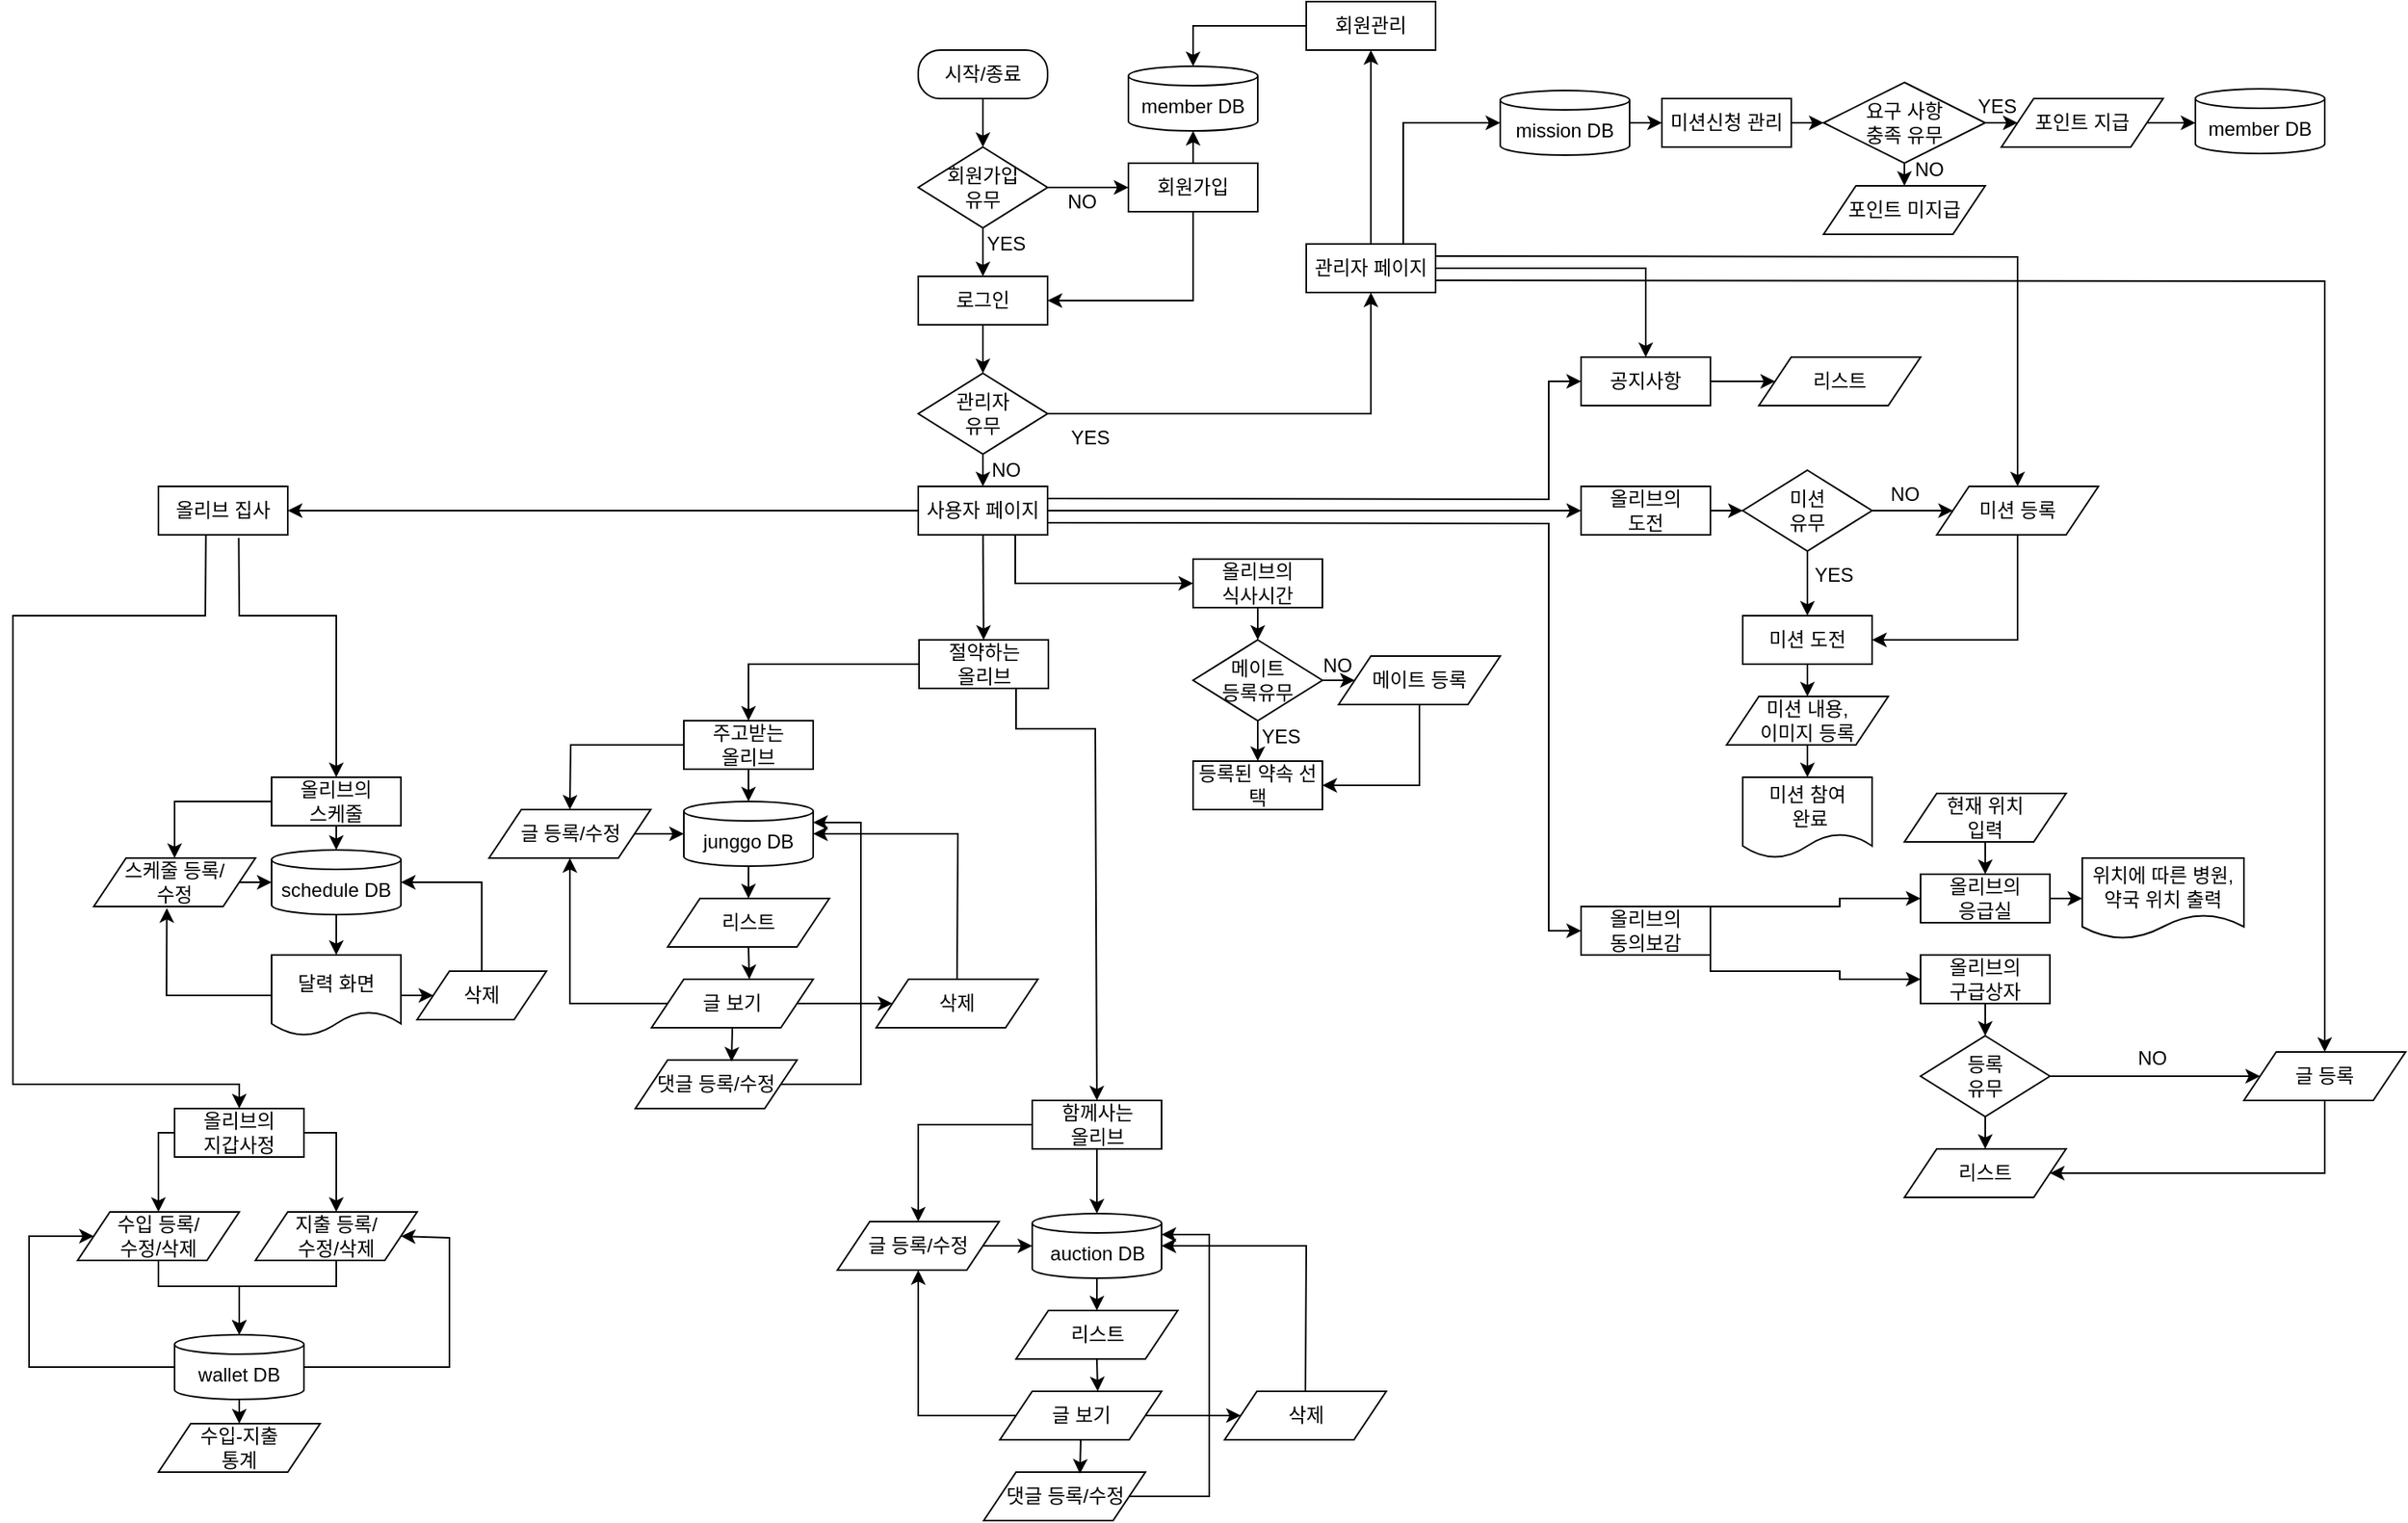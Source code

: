 <mxfile version="14.8.1" type="github"><diagram id="PCYCVZOhjExUr8xVz-k9" name="Page-1"><mxGraphModel dx="1768" dy="898" grid="1" gridSize="10" guides="1" tooltips="1" connect="1" arrows="1" fold="1" page="1" pageScale="1" pageWidth="3300" pageHeight="4681" math="0" shadow="0"><root><mxCell id="0"/><mxCell id="1" parent="0"/><mxCell id="VYmvDtztONzwiSrHT6wS-1" value="시작/종료" style="rounded=1;whiteSpace=wrap;html=1;arcSize=45;" vertex="1" parent="1"><mxGeometry x="740" y="250" width="80" height="30" as="geometry"/></mxCell><mxCell id="VYmvDtztONzwiSrHT6wS-3" style="edgeStyle=orthogonalEdgeStyle;rounded=0;orthogonalLoop=1;jettySize=auto;html=1;exitX=0.5;exitY=1;exitDx=0;exitDy=0;" edge="1" parent="1" source="VYmvDtztONzwiSrHT6wS-1" target="VYmvDtztONzwiSrHT6wS-1"><mxGeometry relative="1" as="geometry"/></mxCell><mxCell id="VYmvDtztONzwiSrHT6wS-4" value="" style="endArrow=classic;html=1;exitX=0.5;exitY=1;exitDx=0;exitDy=0;entryX=0.5;entryY=0;entryDx=0;entryDy=0;" edge="1" parent="1" source="VYmvDtztONzwiSrHT6wS-1" target="VYmvDtztONzwiSrHT6wS-5"><mxGeometry width="50" height="50" relative="1" as="geometry"><mxPoint x="770" y="480" as="sourcePoint"/><mxPoint x="780" y="330" as="targetPoint"/></mxGeometry></mxCell><mxCell id="VYmvDtztONzwiSrHT6wS-5" value="회원가입 &lt;br&gt;유무" style="rhombus;whiteSpace=wrap;html=1;align=center;" vertex="1" parent="1"><mxGeometry x="740" y="310" width="80" height="50" as="geometry"/></mxCell><mxCell id="VYmvDtztONzwiSrHT6wS-7" value="로그인" style="rounded=0;whiteSpace=wrap;html=1;" vertex="1" parent="1"><mxGeometry x="740" y="390" width="80" height="30" as="geometry"/></mxCell><mxCell id="VYmvDtztONzwiSrHT6wS-8" value="" style="endArrow=classic;html=1;exitX=0.5;exitY=1;exitDx=0;exitDy=0;" edge="1" parent="1" source="VYmvDtztONzwiSrHT6wS-5"><mxGeometry width="50" height="50" relative="1" as="geometry"><mxPoint x="770" y="470" as="sourcePoint"/><mxPoint x="780" y="390" as="targetPoint"/></mxGeometry></mxCell><mxCell id="VYmvDtztONzwiSrHT6wS-10" value="" style="endArrow=classic;html=1;exitX=1;exitY=0.5;exitDx=0;exitDy=0;" edge="1" parent="1" source="VYmvDtztONzwiSrHT6wS-5"><mxGeometry width="50" height="50" relative="1" as="geometry"><mxPoint x="770" y="470" as="sourcePoint"/><mxPoint x="870" y="335" as="targetPoint"/></mxGeometry></mxCell><mxCell id="VYmvDtztONzwiSrHT6wS-11" value="NO" style="text;html=1;align=center;verticalAlign=middle;resizable=0;points=[];autosize=1;strokeColor=none;" vertex="1" parent="1"><mxGeometry x="826" y="334" width="30" height="20" as="geometry"/></mxCell><mxCell id="VYmvDtztONzwiSrHT6wS-12" value="YES" style="text;html=1;align=center;verticalAlign=middle;resizable=0;points=[];autosize=1;strokeColor=none;" vertex="1" parent="1"><mxGeometry x="774" y="360" width="40" height="20" as="geometry"/></mxCell><mxCell id="VYmvDtztONzwiSrHT6wS-14" value="회원가입" style="rounded=0;whiteSpace=wrap;html=1;" vertex="1" parent="1"><mxGeometry x="870" y="320" width="80" height="30" as="geometry"/></mxCell><mxCell id="VYmvDtztONzwiSrHT6wS-17" value="" style="endArrow=classic;html=1;exitX=0.5;exitY=1;exitDx=0;exitDy=0;entryX=1;entryY=0.5;entryDx=0;entryDy=0;rounded=0;" edge="1" parent="1" source="VYmvDtztONzwiSrHT6wS-14" target="VYmvDtztONzwiSrHT6wS-7"><mxGeometry width="50" height="50" relative="1" as="geometry"><mxPoint x="770" y="470" as="sourcePoint"/><mxPoint x="820" y="480" as="targetPoint"/><Array as="points"><mxPoint x="910" y="405"/></Array></mxGeometry></mxCell><mxCell id="VYmvDtztONzwiSrHT6wS-18" value="" style="endArrow=classic;html=1;exitX=0.5;exitY=1;exitDx=0;exitDy=0;" edge="1" parent="1" source="VYmvDtztONzwiSrHT6wS-7"><mxGeometry width="50" height="50" relative="1" as="geometry"><mxPoint x="770" y="470" as="sourcePoint"/><mxPoint x="780" y="450" as="targetPoint"/></mxGeometry></mxCell><mxCell id="VYmvDtztONzwiSrHT6wS-19" value="관리자&lt;br&gt;유무" style="rhombus;whiteSpace=wrap;html=1;align=center;" vertex="1" parent="1"><mxGeometry x="740" y="450" width="80" height="50" as="geometry"/></mxCell><mxCell id="VYmvDtztONzwiSrHT6wS-20" value="" style="endArrow=classic;html=1;exitX=1;exitY=0.5;exitDx=0;exitDy=0;rounded=0;entryX=0.5;entryY=1;entryDx=0;entryDy=0;" edge="1" parent="1" source="VYmvDtztONzwiSrHT6wS-19" target="VYmvDtztONzwiSrHT6wS-22"><mxGeometry width="50" height="50" relative="1" as="geometry"><mxPoint x="826" y="470" as="sourcePoint"/><mxPoint x="1000" y="360" as="targetPoint"/><Array as="points"><mxPoint x="1020" y="475"/></Array></mxGeometry></mxCell><mxCell id="VYmvDtztONzwiSrHT6wS-74" style="edgeStyle=none;rounded=0;orthogonalLoop=1;jettySize=auto;html=1;exitX=0.75;exitY=0;exitDx=0;exitDy=0;entryX=0;entryY=0.5;entryDx=0;entryDy=0;entryPerimeter=0;" edge="1" parent="1" source="VYmvDtztONzwiSrHT6wS-22" target="VYmvDtztONzwiSrHT6wS-72"><mxGeometry relative="1" as="geometry"><Array as="points"><mxPoint x="1040" y="295"/></Array></mxGeometry></mxCell><mxCell id="VYmvDtztONzwiSrHT6wS-101" style="edgeStyle=none;rounded=0;orthogonalLoop=1;jettySize=auto;html=1;exitX=1;exitY=0.75;exitDx=0;exitDy=0;entryX=0.5;entryY=0;entryDx=0;entryDy=0;" edge="1" parent="1" source="VYmvDtztONzwiSrHT6wS-22" target="VYmvDtztONzwiSrHT6wS-98"><mxGeometry relative="1" as="geometry"><Array as="points"><mxPoint x="1610" y="393"/></Array></mxGeometry></mxCell><mxCell id="VYmvDtztONzwiSrHT6wS-22" value="관리자 페이지" style="rounded=0;whiteSpace=wrap;html=1;" vertex="1" parent="1"><mxGeometry x="980" y="370" width="80" height="30" as="geometry"/></mxCell><mxCell id="VYmvDtztONzwiSrHT6wS-120" style="edgeStyle=none;rounded=0;orthogonalLoop=1;jettySize=auto;html=1;exitX=0.25;exitY=0;exitDx=0;exitDy=0;entryX=1;entryY=0.5;entryDx=0;entryDy=0;" edge="1" parent="1" source="VYmvDtztONzwiSrHT6wS-23" target="VYmvDtztONzwiSrHT6wS-34"><mxGeometry relative="1" as="geometry"><Array as="points"><mxPoint x="800" y="580"/></Array></mxGeometry></mxCell><mxCell id="VYmvDtztONzwiSrHT6wS-123" value="" style="edgeStyle=none;rounded=0;orthogonalLoop=1;jettySize=auto;html=1;" edge="1" parent="1" source="VYmvDtztONzwiSrHT6wS-23" target="VYmvDtztONzwiSrHT6wS-45"><mxGeometry relative="1" as="geometry"/></mxCell><mxCell id="VYmvDtztONzwiSrHT6wS-176" style="edgeStyle=none;rounded=0;orthogonalLoop=1;jettySize=auto;html=1;exitX=1;exitY=0.5;exitDx=0;exitDy=0;entryX=0;entryY=0.5;entryDx=0;entryDy=0;" edge="1" parent="1" source="VYmvDtztONzwiSrHT6wS-23" target="VYmvDtztONzwiSrHT6wS-44"><mxGeometry relative="1" as="geometry"/></mxCell><mxCell id="VYmvDtztONzwiSrHT6wS-23" value="사용자 페이지" style="rounded=0;whiteSpace=wrap;html=1;direction=west;" vertex="1" parent="1"><mxGeometry x="740" y="520" width="80" height="30" as="geometry"/></mxCell><mxCell id="VYmvDtztONzwiSrHT6wS-24" value="" style="endArrow=classic;html=1;exitX=0.5;exitY=1;exitDx=0;exitDy=0;entryX=0.5;entryY=1;entryDx=0;entryDy=0;" edge="1" parent="1" source="VYmvDtztONzwiSrHT6wS-19" target="VYmvDtztONzwiSrHT6wS-23"><mxGeometry width="50" height="50" relative="1" as="geometry"><mxPoint x="770" y="470" as="sourcePoint"/><mxPoint x="820" y="420" as="targetPoint"/></mxGeometry></mxCell><mxCell id="VYmvDtztONzwiSrHT6wS-25" value="NO" style="text;html=1;align=center;verticalAlign=middle;resizable=0;points=[];autosize=1;strokeColor=none;" vertex="1" parent="1"><mxGeometry x="779" y="500" width="30" height="20" as="geometry"/></mxCell><mxCell id="VYmvDtztONzwiSrHT6wS-26" value="YES" style="text;html=1;align=center;verticalAlign=middle;resizable=0;points=[];autosize=1;strokeColor=none;" vertex="1" parent="1"><mxGeometry x="826" y="480" width="40" height="20" as="geometry"/></mxCell><mxCell id="VYmvDtztONzwiSrHT6wS-27" value="" style="endArrow=classic;html=1;exitX=0.5;exitY=0;exitDx=0;exitDy=0;rounded=0;entryX=0.5;entryY=1;entryDx=0;entryDy=0;" edge="1" parent="1" source="VYmvDtztONzwiSrHT6wS-22" target="VYmvDtztONzwiSrHT6wS-28"><mxGeometry width="50" height="50" relative="1" as="geometry"><mxPoint x="1040" y="350" as="sourcePoint"/><mxPoint x="1020" y="280" as="targetPoint"/><Array as="points"><mxPoint x="1020" y="320"/></Array></mxGeometry></mxCell><mxCell id="VYmvDtztONzwiSrHT6wS-28" value="회원관리" style="rounded=0;whiteSpace=wrap;html=1;" vertex="1" parent="1"><mxGeometry x="980" y="220" width="80" height="30" as="geometry"/></mxCell><mxCell id="VYmvDtztONzwiSrHT6wS-29" value="member DB" style="shape=cylinder3;whiteSpace=wrap;html=1;boundedLbl=1;backgroundOutline=1;size=6;" vertex="1" parent="1"><mxGeometry x="870" y="260" width="80" height="40" as="geometry"/></mxCell><mxCell id="VYmvDtztONzwiSrHT6wS-30" value="" style="endArrow=classic;html=1;exitX=0;exitY=0.5;exitDx=0;exitDy=0;entryX=0.5;entryY=0;entryDx=0;entryDy=0;entryPerimeter=0;rounded=0;" edge="1" parent="1" source="VYmvDtztONzwiSrHT6wS-28" target="VYmvDtztONzwiSrHT6wS-29"><mxGeometry width="50" height="50" relative="1" as="geometry"><mxPoint x="820" y="470" as="sourcePoint"/><mxPoint x="870" y="420" as="targetPoint"/><Array as="points"><mxPoint x="910" y="235"/></Array></mxGeometry></mxCell><mxCell id="VYmvDtztONzwiSrHT6wS-31" value="" style="endArrow=classic;html=1;entryX=0.5;entryY=1;entryDx=0;entryDy=0;entryPerimeter=0;exitX=0.5;exitY=0;exitDx=0;exitDy=0;" edge="1" parent="1" source="VYmvDtztONzwiSrHT6wS-14" target="VYmvDtztONzwiSrHT6wS-29"><mxGeometry width="50" height="50" relative="1" as="geometry"><mxPoint x="820" y="470" as="sourcePoint"/><mxPoint x="870" y="420" as="targetPoint"/></mxGeometry></mxCell><mxCell id="VYmvDtztONzwiSrHT6wS-32" value="" style="endArrow=classic;html=1;exitX=1;exitY=0.5;exitDx=0;exitDy=0;entryX=0.5;entryY=1;entryDx=0;entryDy=0;rounded=0;" edge="1" parent="1" source="VYmvDtztONzwiSrHT6wS-22" target="VYmvDtztONzwiSrHT6wS-36"><mxGeometry width="50" height="50" relative="1" as="geometry"><mxPoint x="890" y="470" as="sourcePoint"/><mxPoint x="1140" y="385" as="targetPoint"/><Array as="points"><mxPoint x="1190" y="385"/></Array></mxGeometry></mxCell><mxCell id="VYmvDtztONzwiSrHT6wS-108" style="edgeStyle=none;rounded=0;orthogonalLoop=1;jettySize=auto;html=1;exitX=0.5;exitY=0;exitDx=0;exitDy=0;entryX=0.5;entryY=0;entryDx=0;entryDy=0;" edge="1" parent="1" source="VYmvDtztONzwiSrHT6wS-34" target="VYmvDtztONzwiSrHT6wS-107"><mxGeometry relative="1" as="geometry"/></mxCell><mxCell id="VYmvDtztONzwiSrHT6wS-34" value="올리브의 &lt;br&gt;식사시간" style="rounded=0;whiteSpace=wrap;html=1;direction=west;" vertex="1" parent="1"><mxGeometry x="910" y="565" width="80" height="30" as="geometry"/></mxCell><mxCell id="VYmvDtztONzwiSrHT6wS-36" value="공지사항" style="rounded=0;whiteSpace=wrap;html=1;direction=west;" vertex="1" parent="1"><mxGeometry x="1150" y="440" width="80" height="30" as="geometry"/></mxCell><mxCell id="VYmvDtztONzwiSrHT6wS-37" value="" style="endArrow=classic;html=1;exitX=0;exitY=0.5;exitDx=0;exitDy=0;" edge="1" parent="1" source="VYmvDtztONzwiSrHT6wS-36"><mxGeometry width="50" height="50" relative="1" as="geometry"><mxPoint x="1260" y="460" as="sourcePoint"/><mxPoint x="1270" y="455" as="targetPoint"/></mxGeometry></mxCell><mxCell id="VYmvDtztONzwiSrHT6wS-38" value="리스트" style="shape=parallelogram;perimeter=parallelogramPerimeter;whiteSpace=wrap;html=1;fixedSize=1;" vertex="1" parent="1"><mxGeometry x="1260" y="440" width="100" height="30" as="geometry"/></mxCell><mxCell id="VYmvDtztONzwiSrHT6wS-39" value="올리브의&lt;br&gt;도전" style="rounded=0;whiteSpace=wrap;html=1;direction=west;" vertex="1" parent="1"><mxGeometry x="1150" y="520" width="80" height="30" as="geometry"/></mxCell><mxCell id="VYmvDtztONzwiSrHT6wS-88" style="edgeStyle=none;rounded=0;orthogonalLoop=1;jettySize=auto;html=1;exitX=0;exitY=1;exitDx=0;exitDy=0;entryX=1;entryY=0.5;entryDx=0;entryDy=0;" edge="1" parent="1" source="VYmvDtztONzwiSrHT6wS-40" target="VYmvDtztONzwiSrHT6wS-70"><mxGeometry relative="1" as="geometry"><Array as="points"><mxPoint x="1310" y="780"/><mxPoint x="1310" y="775"/></Array></mxGeometry></mxCell><mxCell id="VYmvDtztONzwiSrHT6wS-89" style="edgeStyle=none;rounded=0;orthogonalLoop=1;jettySize=auto;html=1;entryX=1;entryY=0.5;entryDx=0;entryDy=0;exitX=0;exitY=0;exitDx=0;exitDy=0;" edge="1" parent="1" source="VYmvDtztONzwiSrHT6wS-40" target="VYmvDtztONzwiSrHT6wS-71"><mxGeometry relative="1" as="geometry"><mxPoint x="1230" y="825" as="sourcePoint"/><Array as="points"><mxPoint x="1230" y="820"/><mxPoint x="1310" y="820"/><mxPoint x="1310" y="825"/></Array></mxGeometry></mxCell><mxCell id="VYmvDtztONzwiSrHT6wS-40" value="올리브의 &lt;br&gt;동의보감" style="rounded=0;whiteSpace=wrap;html=1;direction=west;" vertex="1" parent="1"><mxGeometry x="1150" y="780" width="80" height="30" as="geometry"/></mxCell><mxCell id="VYmvDtztONzwiSrHT6wS-173" style="edgeStyle=none;rounded=0;orthogonalLoop=1;jettySize=auto;html=1;entryX=0.5;entryY=0;entryDx=0;entryDy=0;entryPerimeter=0;" edge="1" parent="1" source="VYmvDtztONzwiSrHT6wS-41" target="VYmvDtztONzwiSrHT6wS-164"><mxGeometry relative="1" as="geometry"/></mxCell><mxCell id="VYmvDtztONzwiSrHT6wS-175" style="edgeStyle=none;rounded=0;orthogonalLoop=1;jettySize=auto;html=1;entryX=0.5;entryY=0;entryDx=0;entryDy=0;" edge="1" parent="1" source="VYmvDtztONzwiSrHT6wS-41" target="VYmvDtztONzwiSrHT6wS-160"><mxGeometry relative="1" as="geometry"><Array as="points"><mxPoint x="740" y="915"/></Array></mxGeometry></mxCell><mxCell id="VYmvDtztONzwiSrHT6wS-41" value="함께사는&lt;br&gt;올리브&lt;span style=&quot;color: rgba(0 , 0 , 0 , 0) ; font-family: monospace ; font-size: 0px&quot;&gt;%3CmxGraphModel%3E%3Croot%3E%3CmxCell%20id%3D%220%22%2F%3E%3CmxCell%20id%3D%221%22%20parent%3D%220%22%2F%3E%3CmxCell%20id%3D%222%22%20value%3D%22%EC%98%AC%EB%A6%AC%EB%B8%8C%EC%9D%98%20%26lt%3Bbr%26gt%3B%EC%8B%9D%EC%82%AC%EC%8B%9C%EA%B0%84%22%20style%3D%22rounded%3D0%3BwhiteSpace%3Dwrap%3Bhtml%3D1%3Bdirection%3Dwest%3B%22%20vertex%3D%221%22%20parent%3D%221%22%3E%3CmxGeometry%20x%3D%22374%22%20y%3D%22420%22%20width%3D%2280%22%20height%3D%2230%22%20as%3D%22geometry%22%2F%3E%3C%2FmxCell%3E%3C%2Froot%3E%3C%2FmxGraphModel%3E&lt;/span&gt;" style="rounded=0;whiteSpace=wrap;html=1;direction=west;" vertex="1" parent="1"><mxGeometry x="810.5" y="900" width="80" height="30" as="geometry"/></mxCell><mxCell id="VYmvDtztONzwiSrHT6wS-142" style="edgeStyle=none;rounded=0;orthogonalLoop=1;jettySize=auto;html=1;exitX=0.5;exitY=0;exitDx=0;exitDy=0;entryX=0.5;entryY=0;entryDx=0;entryDy=0;entryPerimeter=0;" edge="1" parent="1" source="VYmvDtztONzwiSrHT6wS-42" target="VYmvDtztONzwiSrHT6wS-139"><mxGeometry relative="1" as="geometry"/></mxCell><mxCell id="VYmvDtztONzwiSrHT6wS-147" style="edgeStyle=none;rounded=0;orthogonalLoop=1;jettySize=auto;html=1;exitX=1;exitY=0.5;exitDx=0;exitDy=0;entryX=0.5;entryY=0;entryDx=0;entryDy=0;" edge="1" parent="1" source="VYmvDtztONzwiSrHT6wS-42" target="VYmvDtztONzwiSrHT6wS-129"><mxGeometry relative="1" as="geometry"><Array as="points"><mxPoint x="600" y="680"/><mxPoint x="525" y="680"/></Array></mxGeometry></mxCell><mxCell id="VYmvDtztONzwiSrHT6wS-42" value="주고받는&lt;br&gt;올리브" style="rounded=0;whiteSpace=wrap;html=1;direction=west;" vertex="1" parent="1"><mxGeometry x="595" y="665" width="80" height="30" as="geometry"/></mxCell><mxCell id="VYmvDtztONzwiSrHT6wS-223" style="edgeStyle=none;rounded=0;orthogonalLoop=1;jettySize=auto;html=1;exitX=0.379;exitY=-0.063;exitDx=0;exitDy=0;entryX=0.5;entryY=1;entryDx=0;entryDy=0;exitPerimeter=0;" edge="1" parent="1" source="VYmvDtztONzwiSrHT6wS-44" target="VYmvDtztONzwiSrHT6wS-218"><mxGeometry relative="1" as="geometry"><Array as="points"><mxPoint x="320" y="600"/><mxPoint x="380" y="600"/><mxPoint x="380" y="620"/></Array></mxGeometry></mxCell><mxCell id="VYmvDtztONzwiSrHT6wS-224" style="edgeStyle=none;rounded=0;orthogonalLoop=1;jettySize=auto;html=1;exitX=0.633;exitY=0.022;exitDx=0;exitDy=0;entryX=0.5;entryY=1;entryDx=0;entryDy=0;exitPerimeter=0;" edge="1" parent="1" source="VYmvDtztONzwiSrHT6wS-44" target="VYmvDtztONzwiSrHT6wS-219"><mxGeometry relative="1" as="geometry"><Array as="points"><mxPoint x="299" y="600"/><mxPoint x="180" y="600"/><mxPoint x="180" y="890"/><mxPoint x="320" y="890"/></Array></mxGeometry></mxCell><mxCell id="VYmvDtztONzwiSrHT6wS-44" value="올리브 집사" style="rounded=0;whiteSpace=wrap;html=1;direction=west;" vertex="1" parent="1"><mxGeometry x="270" y="520" width="80" height="30" as="geometry"/></mxCell><mxCell id="VYmvDtztONzwiSrHT6wS-125" style="edgeStyle=none;rounded=0;orthogonalLoop=1;jettySize=auto;html=1;exitX=0.25;exitY=0;exitDx=0;exitDy=0;entryX=0.5;entryY=1;entryDx=0;entryDy=0;" edge="1" parent="1" source="VYmvDtztONzwiSrHT6wS-45" target="VYmvDtztONzwiSrHT6wS-41"><mxGeometry relative="1" as="geometry"><Array as="points"><mxPoint x="800.5" y="670"/><mxPoint x="849.5" y="670"/></Array></mxGeometry></mxCell><mxCell id="VYmvDtztONzwiSrHT6wS-174" style="edgeStyle=none;rounded=0;orthogonalLoop=1;jettySize=auto;html=1;entryX=0.5;entryY=1;entryDx=0;entryDy=0;" edge="1" parent="1" source="VYmvDtztONzwiSrHT6wS-45" target="VYmvDtztONzwiSrHT6wS-42"><mxGeometry relative="1" as="geometry"><Array as="points"><mxPoint x="635" y="630"/></Array></mxGeometry></mxCell><mxCell id="VYmvDtztONzwiSrHT6wS-45" value="절약하는&lt;br&gt;올리브" style="rounded=0;whiteSpace=wrap;html=1;direction=west;" vertex="1" parent="1"><mxGeometry x="740.5" y="615" width="80" height="30" as="geometry"/></mxCell><mxCell id="VYmvDtztONzwiSrHT6wS-47" value="" style="endArrow=classic;html=1;entryX=1;entryY=0.5;entryDx=0;entryDy=0;exitX=0;exitY=0.75;exitDx=0;exitDy=0;rounded=0;" edge="1" parent="1" source="VYmvDtztONzwiSrHT6wS-23" target="VYmvDtztONzwiSrHT6wS-36"><mxGeometry width="50" height="50" relative="1" as="geometry"><mxPoint x="790" y="500" as="sourcePoint"/><mxPoint x="840" y="450" as="targetPoint"/><Array as="points"><mxPoint x="1130" y="528"/><mxPoint x="1130" y="455"/></Array></mxGeometry></mxCell><mxCell id="VYmvDtztONzwiSrHT6wS-48" value="미션&lt;br&gt;유무" style="rhombus;whiteSpace=wrap;html=1;align=center;" vertex="1" parent="1"><mxGeometry x="1250" y="510" width="80" height="50" as="geometry"/></mxCell><mxCell id="VYmvDtztONzwiSrHT6wS-49" value="" style="endArrow=classic;html=1;exitX=1;exitY=0.5;exitDx=0;exitDy=0;" edge="1" parent="1" source="VYmvDtztONzwiSrHT6wS-48"><mxGeometry width="50" height="50" relative="1" as="geometry"><mxPoint x="1330" y="524.41" as="sourcePoint"/><mxPoint x="1380" y="535" as="targetPoint"/></mxGeometry></mxCell><mxCell id="VYmvDtztONzwiSrHT6wS-50" value="NO" style="text;html=1;align=center;verticalAlign=middle;resizable=0;points=[];autosize=1;strokeColor=none;" vertex="1" parent="1"><mxGeometry x="1335" y="515" width="30" height="20" as="geometry"/></mxCell><mxCell id="VYmvDtztONzwiSrHT6wS-51" value="" style="endArrow=classic;html=1;exitX=0.5;exitY=1;exitDx=0;exitDy=0;" edge="1" parent="1" source="VYmvDtztONzwiSrHT6wS-48"><mxGeometry width="50" height="50" relative="1" as="geometry"><mxPoint x="1340" y="610" as="sourcePoint"/><mxPoint x="1290" y="600" as="targetPoint"/></mxGeometry></mxCell><mxCell id="VYmvDtztONzwiSrHT6wS-52" value="YES" style="text;html=1;align=center;verticalAlign=middle;resizable=0;points=[];autosize=1;strokeColor=none;" vertex="1" parent="1"><mxGeometry x="1286" y="565" width="40" height="20" as="geometry"/></mxCell><mxCell id="VYmvDtztONzwiSrHT6wS-53" value="" style="endArrow=classic;html=1;entryX=0;entryY=0.5;entryDx=0;entryDy=0;" edge="1" parent="1" target="VYmvDtztONzwiSrHT6wS-48"><mxGeometry width="50" height="50" relative="1" as="geometry"><mxPoint x="1230" y="535" as="sourcePoint"/><mxPoint x="1090" y="490" as="targetPoint"/></mxGeometry></mxCell><mxCell id="VYmvDtztONzwiSrHT6wS-77" style="edgeStyle=none;rounded=0;orthogonalLoop=1;jettySize=auto;html=1;exitX=1;exitY=0.5;exitDx=0;exitDy=0;entryX=0;entryY=0.5;entryDx=0;entryDy=0;" edge="1" parent="1" source="VYmvDtztONzwiSrHT6wS-54" target="VYmvDtztONzwiSrHT6wS-76"><mxGeometry relative="1" as="geometry"/></mxCell><mxCell id="VYmvDtztONzwiSrHT6wS-54" value="미션신청 관리" style="rounded=0;whiteSpace=wrap;html=1;" vertex="1" parent="1"><mxGeometry x="1200" y="280" width="80" height="30" as="geometry"/></mxCell><mxCell id="VYmvDtztONzwiSrHT6wS-56" value="미션 등록" style="shape=parallelogram;perimeter=parallelogramPerimeter;whiteSpace=wrap;html=1;fixedSize=1;" vertex="1" parent="1"><mxGeometry x="1370" y="520" width="100" height="30" as="geometry"/></mxCell><mxCell id="VYmvDtztONzwiSrHT6wS-57" value="" style="endArrow=classic;html=1;entryX=0.5;entryY=0;entryDx=0;entryDy=0;exitX=1;exitY=0.25;exitDx=0;exitDy=0;rounded=0;" edge="1" parent="1" source="VYmvDtztONzwiSrHT6wS-22" target="VYmvDtztONzwiSrHT6wS-56"><mxGeometry width="50" height="50" relative="1" as="geometry"><mxPoint x="1040" y="550" as="sourcePoint"/><mxPoint x="1090" y="500" as="targetPoint"/><Array as="points"><mxPoint x="1420" y="378"/></Array></mxGeometry></mxCell><mxCell id="VYmvDtztONzwiSrHT6wS-66" style="edgeStyle=none;rounded=0;orthogonalLoop=1;jettySize=auto;html=1;entryX=0.5;entryY=0;entryDx=0;entryDy=0;" edge="1" parent="1" source="VYmvDtztONzwiSrHT6wS-59" target="VYmvDtztONzwiSrHT6wS-64"><mxGeometry relative="1" as="geometry"/></mxCell><mxCell id="VYmvDtztONzwiSrHT6wS-59" value="미션 내용,&lt;br&gt;이미지 등록" style="shape=parallelogram;perimeter=parallelogramPerimeter;whiteSpace=wrap;html=1;fixedSize=1;" vertex="1" parent="1"><mxGeometry x="1240" y="650" width="100" height="30" as="geometry"/></mxCell><mxCell id="VYmvDtztONzwiSrHT6wS-60" value="미션 도전" style="rounded=0;whiteSpace=wrap;html=1;direction=west;" vertex="1" parent="1"><mxGeometry x="1250" y="600" width="80" height="30" as="geometry"/></mxCell><mxCell id="VYmvDtztONzwiSrHT6wS-61" value="" style="endArrow=classic;html=1;entryX=0.5;entryY=0;entryDx=0;entryDy=0;exitX=0.5;exitY=0;exitDx=0;exitDy=0;" edge="1" parent="1" source="VYmvDtztONzwiSrHT6wS-60" target="VYmvDtztONzwiSrHT6wS-59"><mxGeometry width="50" height="50" relative="1" as="geometry"><mxPoint x="1040" y="540" as="sourcePoint"/><mxPoint x="1090" y="490" as="targetPoint"/></mxGeometry></mxCell><mxCell id="VYmvDtztONzwiSrHT6wS-62" value="" style="endArrow=classic;html=1;entryX=0;entryY=0.5;entryDx=0;entryDy=0;exitX=0.5;exitY=1;exitDx=0;exitDy=0;rounded=0;" edge="1" parent="1" source="VYmvDtztONzwiSrHT6wS-56" target="VYmvDtztONzwiSrHT6wS-60"><mxGeometry width="50" height="50" relative="1" as="geometry"><mxPoint x="1040" y="540" as="sourcePoint"/><mxPoint x="1090" y="490" as="targetPoint"/><Array as="points"><mxPoint x="1420" y="615"/></Array></mxGeometry></mxCell><mxCell id="VYmvDtztONzwiSrHT6wS-64" value="미션 참여&lt;br&gt;&amp;nbsp;완료" style="shape=document;whiteSpace=wrap;html=1;boundedLbl=1;" vertex="1" parent="1"><mxGeometry x="1250" y="700" width="80" height="50" as="geometry"/></mxCell><mxCell id="VYmvDtztONzwiSrHT6wS-68" value="" style="endArrow=classic;html=1;exitX=0;exitY=0.5;exitDx=0;exitDy=0;entryX=1;entryY=0.5;entryDx=0;entryDy=0;" edge="1" parent="1" source="VYmvDtztONzwiSrHT6wS-23" target="VYmvDtztONzwiSrHT6wS-39"><mxGeometry width="50" height="50" relative="1" as="geometry"><mxPoint x="970" y="660" as="sourcePoint"/><mxPoint x="1020" y="610" as="targetPoint"/></mxGeometry></mxCell><mxCell id="VYmvDtztONzwiSrHT6wS-69" value="" style="endArrow=classic;html=1;exitX=0;exitY=0.25;exitDx=0;exitDy=0;entryX=1;entryY=0.5;entryDx=0;entryDy=0;rounded=0;" edge="1" parent="1" source="VYmvDtztONzwiSrHT6wS-23" target="VYmvDtztONzwiSrHT6wS-40"><mxGeometry width="50" height="50" relative="1" as="geometry"><mxPoint x="970" y="660" as="sourcePoint"/><mxPoint x="1020" y="610" as="targetPoint"/><Array as="points"><mxPoint x="1130" y="543"/><mxPoint x="1130" y="795"/></Array></mxGeometry></mxCell><mxCell id="VYmvDtztONzwiSrHT6wS-94" style="edgeStyle=none;rounded=0;orthogonalLoop=1;jettySize=auto;html=1;entryX=0;entryY=0.5;entryDx=0;entryDy=0;" edge="1" parent="1" source="VYmvDtztONzwiSrHT6wS-70" target="VYmvDtztONzwiSrHT6wS-93"><mxGeometry relative="1" as="geometry"/></mxCell><mxCell id="VYmvDtztONzwiSrHT6wS-70" value="올리브의 &lt;br&gt;응급실" style="rounded=0;whiteSpace=wrap;html=1;direction=west;" vertex="1" parent="1"><mxGeometry x="1360" y="760" width="80" height="30" as="geometry"/></mxCell><mxCell id="VYmvDtztONzwiSrHT6wS-96" style="edgeStyle=none;rounded=0;orthogonalLoop=1;jettySize=auto;html=1;entryX=0.5;entryY=0;entryDx=0;entryDy=0;" edge="1" parent="1" source="VYmvDtztONzwiSrHT6wS-71" target="VYmvDtztONzwiSrHT6wS-95"><mxGeometry relative="1" as="geometry"/></mxCell><mxCell id="VYmvDtztONzwiSrHT6wS-71" value="올리브의 &lt;br&gt;구급상자" style="rounded=0;whiteSpace=wrap;html=1;direction=west;" vertex="1" parent="1"><mxGeometry x="1360" y="810" width="80" height="30" as="geometry"/></mxCell><mxCell id="VYmvDtztONzwiSrHT6wS-75" style="edgeStyle=none;rounded=0;orthogonalLoop=1;jettySize=auto;html=1;exitX=1;exitY=0.5;exitDx=0;exitDy=0;exitPerimeter=0;entryX=0;entryY=0.5;entryDx=0;entryDy=0;" edge="1" parent="1" source="VYmvDtztONzwiSrHT6wS-72" target="VYmvDtztONzwiSrHT6wS-54"><mxGeometry relative="1" as="geometry"/></mxCell><mxCell id="VYmvDtztONzwiSrHT6wS-72" value="mission DB" style="shape=cylinder3;whiteSpace=wrap;html=1;boundedLbl=1;backgroundOutline=1;size=6;" vertex="1" parent="1"><mxGeometry x="1100" y="275" width="80" height="40" as="geometry"/></mxCell><mxCell id="VYmvDtztONzwiSrHT6wS-82" style="edgeStyle=none;rounded=0;orthogonalLoop=1;jettySize=auto;html=1;exitX=1;exitY=0.5;exitDx=0;exitDy=0;entryX=0;entryY=0.5;entryDx=0;entryDy=0;" edge="1" parent="1" source="VYmvDtztONzwiSrHT6wS-76" target="VYmvDtztONzwiSrHT6wS-81"><mxGeometry relative="1" as="geometry"/></mxCell><mxCell id="VYmvDtztONzwiSrHT6wS-86" style="edgeStyle=none;rounded=0;orthogonalLoop=1;jettySize=auto;html=1;exitX=0.5;exitY=1;exitDx=0;exitDy=0;entryX=0.5;entryY=0;entryDx=0;entryDy=0;" edge="1" parent="1" source="VYmvDtztONzwiSrHT6wS-76" target="VYmvDtztONzwiSrHT6wS-84"><mxGeometry relative="1" as="geometry"/></mxCell><mxCell id="VYmvDtztONzwiSrHT6wS-76" value="요구 사항&lt;br&gt;충족 유무" style="rhombus;whiteSpace=wrap;html=1;align=center;" vertex="1" parent="1"><mxGeometry x="1300" y="270" width="100" height="50" as="geometry"/></mxCell><mxCell id="VYmvDtztONzwiSrHT6wS-242" style="edgeStyle=none;rounded=0;orthogonalLoop=1;jettySize=auto;html=1;" edge="1" parent="1" source="VYmvDtztONzwiSrHT6wS-81"><mxGeometry relative="1" as="geometry"><mxPoint x="1530" y="295" as="targetPoint"/></mxGeometry></mxCell><mxCell id="VYmvDtztONzwiSrHT6wS-81" value="포인트 지급" style="shape=parallelogram;perimeter=parallelogramPerimeter;whiteSpace=wrap;html=1;fixedSize=1;" vertex="1" parent="1"><mxGeometry x="1410" y="280" width="100" height="30" as="geometry"/></mxCell><mxCell id="VYmvDtztONzwiSrHT6wS-83" value="YES" style="text;html=1;align=center;verticalAlign=middle;resizable=0;points=[];autosize=1;strokeColor=none;" vertex="1" parent="1"><mxGeometry x="1387" y="275" width="40" height="20" as="geometry"/></mxCell><mxCell id="VYmvDtztONzwiSrHT6wS-84" value="포인트 미지급" style="shape=parallelogram;perimeter=parallelogramPerimeter;whiteSpace=wrap;html=1;fixedSize=1;" vertex="1" parent="1"><mxGeometry x="1300" y="334" width="100" height="30" as="geometry"/></mxCell><mxCell id="VYmvDtztONzwiSrHT6wS-85" value="NO" style="text;html=1;align=center;verticalAlign=middle;resizable=0;points=[];autosize=1;strokeColor=none;" vertex="1" parent="1"><mxGeometry x="1350" y="314" width="30" height="20" as="geometry"/></mxCell><mxCell id="VYmvDtztONzwiSrHT6wS-91" style="edgeStyle=none;rounded=0;orthogonalLoop=1;jettySize=auto;html=1;entryX=0.5;entryY=1;entryDx=0;entryDy=0;" edge="1" parent="1" target="VYmvDtztONzwiSrHT6wS-70"><mxGeometry relative="1" as="geometry"><mxPoint x="1400" y="740" as="sourcePoint"/></mxGeometry></mxCell><mxCell id="VYmvDtztONzwiSrHT6wS-90" value="현재 위치 &lt;br&gt;입력" style="shape=parallelogram;perimeter=parallelogramPerimeter;whiteSpace=wrap;html=1;fixedSize=1;" vertex="1" parent="1"><mxGeometry x="1350" y="710" width="100" height="30" as="geometry"/></mxCell><mxCell id="VYmvDtztONzwiSrHT6wS-93" value="위치에 따른 병원, 약국 위치 출력" style="shape=document;whiteSpace=wrap;html=1;boundedLbl=1;" vertex="1" parent="1"><mxGeometry x="1460" y="750" width="100" height="50" as="geometry"/></mxCell><mxCell id="VYmvDtztONzwiSrHT6wS-99" style="edgeStyle=none;rounded=0;orthogonalLoop=1;jettySize=auto;html=1;exitX=1;exitY=0.5;exitDx=0;exitDy=0;entryX=0;entryY=0.5;entryDx=0;entryDy=0;" edge="1" parent="1" source="VYmvDtztONzwiSrHT6wS-95" target="VYmvDtztONzwiSrHT6wS-98"><mxGeometry relative="1" as="geometry"/></mxCell><mxCell id="VYmvDtztONzwiSrHT6wS-105" style="edgeStyle=none;rounded=0;orthogonalLoop=1;jettySize=auto;html=1;exitX=0.5;exitY=1;exitDx=0;exitDy=0;entryX=0.5;entryY=0;entryDx=0;entryDy=0;" edge="1" parent="1" source="VYmvDtztONzwiSrHT6wS-95" target="VYmvDtztONzwiSrHT6wS-104"><mxGeometry relative="1" as="geometry"/></mxCell><mxCell id="VYmvDtztONzwiSrHT6wS-95" value="등록&lt;br&gt;유무" style="rhombus;whiteSpace=wrap;html=1;align=center;" vertex="1" parent="1"><mxGeometry x="1360" y="860" width="80" height="50" as="geometry"/></mxCell><mxCell id="VYmvDtztONzwiSrHT6wS-122" style="edgeStyle=none;rounded=0;orthogonalLoop=1;jettySize=auto;html=1;exitX=0.5;exitY=1;exitDx=0;exitDy=0;entryX=1;entryY=0.5;entryDx=0;entryDy=0;" edge="1" parent="1" source="VYmvDtztONzwiSrHT6wS-98" target="VYmvDtztONzwiSrHT6wS-104"><mxGeometry relative="1" as="geometry"><Array as="points"><mxPoint x="1610" y="945"/></Array></mxGeometry></mxCell><mxCell id="VYmvDtztONzwiSrHT6wS-98" value="글 등록" style="shape=parallelogram;perimeter=parallelogramPerimeter;whiteSpace=wrap;html=1;fixedSize=1;" vertex="1" parent="1"><mxGeometry x="1560" y="870" width="100" height="30" as="geometry"/></mxCell><mxCell id="VYmvDtztONzwiSrHT6wS-102" value="NO" style="text;html=1;align=center;verticalAlign=middle;resizable=0;points=[];autosize=1;strokeColor=none;" vertex="1" parent="1"><mxGeometry x="1488" y="864" width="30" height="20" as="geometry"/></mxCell><mxCell id="VYmvDtztONzwiSrHT6wS-104" value="리스트" style="shape=parallelogram;perimeter=parallelogramPerimeter;whiteSpace=wrap;html=1;fixedSize=1;" vertex="1" parent="1"><mxGeometry x="1350" y="930" width="100" height="30" as="geometry"/></mxCell><mxCell id="VYmvDtztONzwiSrHT6wS-111" style="edgeStyle=none;rounded=0;orthogonalLoop=1;jettySize=auto;html=1;exitX=1;exitY=0.5;exitDx=0;exitDy=0;entryX=0;entryY=0.5;entryDx=0;entryDy=0;" edge="1" parent="1" source="VYmvDtztONzwiSrHT6wS-107" target="VYmvDtztONzwiSrHT6wS-110"><mxGeometry relative="1" as="geometry"/></mxCell><mxCell id="VYmvDtztONzwiSrHT6wS-118" style="edgeStyle=none;rounded=0;orthogonalLoop=1;jettySize=auto;html=1;exitX=0.5;exitY=1;exitDx=0;exitDy=0;entryX=0.5;entryY=1;entryDx=0;entryDy=0;" edge="1" parent="1" source="VYmvDtztONzwiSrHT6wS-107" target="VYmvDtztONzwiSrHT6wS-116"><mxGeometry relative="1" as="geometry"/></mxCell><mxCell id="VYmvDtztONzwiSrHT6wS-107" value="메이트&lt;br&gt;등록유무" style="rhombus;whiteSpace=wrap;html=1;align=center;" vertex="1" parent="1"><mxGeometry x="910" y="615" width="80" height="50" as="geometry"/></mxCell><mxCell id="VYmvDtztONzwiSrHT6wS-119" style="edgeStyle=none;rounded=0;orthogonalLoop=1;jettySize=auto;html=1;entryX=0;entryY=0.5;entryDx=0;entryDy=0;" edge="1" parent="1" source="VYmvDtztONzwiSrHT6wS-110" target="VYmvDtztONzwiSrHT6wS-116"><mxGeometry relative="1" as="geometry"><Array as="points"><mxPoint x="1050" y="705"/></Array></mxGeometry></mxCell><mxCell id="VYmvDtztONzwiSrHT6wS-110" value="메이트 등록" style="shape=parallelogram;perimeter=parallelogramPerimeter;whiteSpace=wrap;html=1;fixedSize=1;" vertex="1" parent="1"><mxGeometry x="1000" y="625" width="100" height="30" as="geometry"/></mxCell><mxCell id="VYmvDtztONzwiSrHT6wS-112" value="NO" style="text;html=1;align=center;verticalAlign=middle;resizable=0;points=[];autosize=1;strokeColor=none;" vertex="1" parent="1"><mxGeometry x="984" y="621" width="30" height="20" as="geometry"/></mxCell><mxCell id="VYmvDtztONzwiSrHT6wS-115" value="YES" style="text;html=1;align=center;verticalAlign=middle;resizable=0;points=[];autosize=1;strokeColor=none;" vertex="1" parent="1"><mxGeometry x="944" y="665" width="40" height="20" as="geometry"/></mxCell><mxCell id="VYmvDtztONzwiSrHT6wS-116" value="등록된 약속 선택" style="rounded=0;whiteSpace=wrap;html=1;direction=west;" vertex="1" parent="1"><mxGeometry x="910" y="690" width="80" height="30" as="geometry"/></mxCell><mxCell id="VYmvDtztONzwiSrHT6wS-149" style="edgeStyle=none;rounded=0;orthogonalLoop=1;jettySize=auto;html=1;exitX=0.5;exitY=1;exitDx=0;exitDy=0;entryX=0.605;entryY=0;entryDx=0;entryDy=0;entryPerimeter=0;" edge="1" parent="1" source="VYmvDtztONzwiSrHT6wS-127" target="VYmvDtztONzwiSrHT6wS-148"><mxGeometry relative="1" as="geometry"/></mxCell><mxCell id="VYmvDtztONzwiSrHT6wS-127" value="리스트" style="shape=parallelogram;perimeter=parallelogramPerimeter;whiteSpace=wrap;html=1;fixedSize=1;" vertex="1" parent="1"><mxGeometry x="585" y="775" width="100" height="30" as="geometry"/></mxCell><mxCell id="VYmvDtztONzwiSrHT6wS-146" style="edgeStyle=none;rounded=0;orthogonalLoop=1;jettySize=auto;html=1;entryX=0;entryY=0.5;entryDx=0;entryDy=0;entryPerimeter=0;" edge="1" parent="1" source="VYmvDtztONzwiSrHT6wS-129" target="VYmvDtztONzwiSrHT6wS-139"><mxGeometry relative="1" as="geometry"><Array as="points"><mxPoint x="524.5" y="735"/></Array></mxGeometry></mxCell><mxCell id="VYmvDtztONzwiSrHT6wS-129" value="글 등록/수정" style="shape=parallelogram;perimeter=parallelogramPerimeter;whiteSpace=wrap;html=1;fixedSize=1;" vertex="1" parent="1"><mxGeometry x="474.5" y="720" width="100" height="30" as="geometry"/></mxCell><mxCell id="VYmvDtztONzwiSrHT6wS-154" style="edgeStyle=none;rounded=0;orthogonalLoop=1;jettySize=auto;html=1;exitX=0.5;exitY=0;exitDx=0;exitDy=0;entryX=1;entryY=0.5;entryDx=0;entryDy=0;entryPerimeter=0;" edge="1" parent="1" source="VYmvDtztONzwiSrHT6wS-131" target="VYmvDtztONzwiSrHT6wS-139"><mxGeometry relative="1" as="geometry"><Array as="points"><mxPoint x="764.5" y="735"/></Array></mxGeometry></mxCell><mxCell id="VYmvDtztONzwiSrHT6wS-131" value="삭제" style="shape=parallelogram;perimeter=parallelogramPerimeter;whiteSpace=wrap;html=1;fixedSize=1;" vertex="1" parent="1"><mxGeometry x="714" y="825" width="100" height="30" as="geometry"/></mxCell><mxCell id="VYmvDtztONzwiSrHT6wS-143" style="edgeStyle=none;rounded=0;orthogonalLoop=1;jettySize=auto;html=1;exitX=0.5;exitY=1;exitDx=0;exitDy=0;exitPerimeter=0;entryX=0.5;entryY=0;entryDx=0;entryDy=0;" edge="1" parent="1" source="VYmvDtztONzwiSrHT6wS-139" target="VYmvDtztONzwiSrHT6wS-127"><mxGeometry relative="1" as="geometry"/></mxCell><mxCell id="VYmvDtztONzwiSrHT6wS-139" value="junggo DB" style="shape=cylinder3;whiteSpace=wrap;html=1;boundedLbl=1;backgroundOutline=1;size=6;" vertex="1" parent="1"><mxGeometry x="595" y="715" width="80" height="40" as="geometry"/></mxCell><mxCell id="VYmvDtztONzwiSrHT6wS-155" style="edgeStyle=none;rounded=0;orthogonalLoop=1;jettySize=auto;html=1;entryX=1;entryY=0;entryDx=0;entryDy=13;entryPerimeter=0;" edge="1" parent="1" source="VYmvDtztONzwiSrHT6wS-141" target="VYmvDtztONzwiSrHT6wS-139"><mxGeometry relative="1" as="geometry"><Array as="points"><mxPoint x="704.5" y="890"/><mxPoint x="704.5" y="785"/><mxPoint x="704.5" y="728"/></Array></mxGeometry></mxCell><mxCell id="VYmvDtztONzwiSrHT6wS-141" value="댓글 등록/수정" style="shape=parallelogram;perimeter=parallelogramPerimeter;whiteSpace=wrap;html=1;fixedSize=1;" vertex="1" parent="1"><mxGeometry x="565" y="875" width="100" height="30" as="geometry"/></mxCell><mxCell id="VYmvDtztONzwiSrHT6wS-151" style="edgeStyle=none;rounded=0;orthogonalLoop=1;jettySize=auto;html=1;exitX=0.5;exitY=1;exitDx=0;exitDy=0;entryX=0.595;entryY=0.033;entryDx=0;entryDy=0;entryPerimeter=0;" edge="1" parent="1" source="VYmvDtztONzwiSrHT6wS-148" target="VYmvDtztONzwiSrHT6wS-141"><mxGeometry relative="1" as="geometry"/></mxCell><mxCell id="VYmvDtztONzwiSrHT6wS-152" style="edgeStyle=none;rounded=0;orthogonalLoop=1;jettySize=auto;html=1;entryX=0.5;entryY=1;entryDx=0;entryDy=0;" edge="1" parent="1" source="VYmvDtztONzwiSrHT6wS-148" target="VYmvDtztONzwiSrHT6wS-129"><mxGeometry relative="1" as="geometry"><Array as="points"><mxPoint x="524.5" y="840"/></Array></mxGeometry></mxCell><mxCell id="VYmvDtztONzwiSrHT6wS-153" style="edgeStyle=none;rounded=0;orthogonalLoop=1;jettySize=auto;html=1;exitX=1;exitY=0.5;exitDx=0;exitDy=0;entryX=0;entryY=0.5;entryDx=0;entryDy=0;" edge="1" parent="1" source="VYmvDtztONzwiSrHT6wS-148" target="VYmvDtztONzwiSrHT6wS-131"><mxGeometry relative="1" as="geometry"/></mxCell><mxCell id="VYmvDtztONzwiSrHT6wS-148" value="글 보기" style="shape=parallelogram;perimeter=parallelogramPerimeter;whiteSpace=wrap;html=1;fixedSize=1;" vertex="1" parent="1"><mxGeometry x="575" y="825" width="100" height="30" as="geometry"/></mxCell><mxCell id="VYmvDtztONzwiSrHT6wS-157" style="edgeStyle=none;rounded=0;orthogonalLoop=1;jettySize=auto;html=1;exitX=0.5;exitY=1;exitDx=0;exitDy=0;entryX=0.605;entryY=0;entryDx=0;entryDy=0;entryPerimeter=0;" edge="1" parent="1" source="VYmvDtztONzwiSrHT6wS-158" target="VYmvDtztONzwiSrHT6wS-170"><mxGeometry relative="1" as="geometry"/></mxCell><mxCell id="VYmvDtztONzwiSrHT6wS-158" value="리스트" style="shape=parallelogram;perimeter=parallelogramPerimeter;whiteSpace=wrap;html=1;fixedSize=1;" vertex="1" parent="1"><mxGeometry x="800.5" y="1030" width="100" height="30" as="geometry"/></mxCell><mxCell id="VYmvDtztONzwiSrHT6wS-159" style="edgeStyle=none;rounded=0;orthogonalLoop=1;jettySize=auto;html=1;entryX=0;entryY=0.5;entryDx=0;entryDy=0;entryPerimeter=0;" edge="1" parent="1" source="VYmvDtztONzwiSrHT6wS-160" target="VYmvDtztONzwiSrHT6wS-164"><mxGeometry relative="1" as="geometry"><Array as="points"><mxPoint x="740" y="990"/></Array></mxGeometry></mxCell><mxCell id="VYmvDtztONzwiSrHT6wS-160" value="글 등록/수정" style="shape=parallelogram;perimeter=parallelogramPerimeter;whiteSpace=wrap;html=1;fixedSize=1;" vertex="1" parent="1"><mxGeometry x="690" y="975" width="100" height="30" as="geometry"/></mxCell><mxCell id="VYmvDtztONzwiSrHT6wS-161" style="edgeStyle=none;rounded=0;orthogonalLoop=1;jettySize=auto;html=1;exitX=0.5;exitY=0;exitDx=0;exitDy=0;entryX=1;entryY=0.5;entryDx=0;entryDy=0;entryPerimeter=0;" edge="1" parent="1" source="VYmvDtztONzwiSrHT6wS-162" target="VYmvDtztONzwiSrHT6wS-164"><mxGeometry relative="1" as="geometry"><Array as="points"><mxPoint x="980" y="990"/></Array></mxGeometry></mxCell><mxCell id="VYmvDtztONzwiSrHT6wS-162" value="삭제" style="shape=parallelogram;perimeter=parallelogramPerimeter;whiteSpace=wrap;html=1;fixedSize=1;" vertex="1" parent="1"><mxGeometry x="929.5" y="1080" width="100" height="30" as="geometry"/></mxCell><mxCell id="VYmvDtztONzwiSrHT6wS-163" style="edgeStyle=none;rounded=0;orthogonalLoop=1;jettySize=auto;html=1;exitX=0.5;exitY=1;exitDx=0;exitDy=0;exitPerimeter=0;entryX=0.5;entryY=0;entryDx=0;entryDy=0;" edge="1" parent="1" source="VYmvDtztONzwiSrHT6wS-164" target="VYmvDtztONzwiSrHT6wS-158"><mxGeometry relative="1" as="geometry"/></mxCell><mxCell id="VYmvDtztONzwiSrHT6wS-164" value="auction DB" style="shape=cylinder3;whiteSpace=wrap;html=1;boundedLbl=1;backgroundOutline=1;size=6;" vertex="1" parent="1"><mxGeometry x="810.5" y="970" width="80" height="40" as="geometry"/></mxCell><mxCell id="VYmvDtztONzwiSrHT6wS-165" style="edgeStyle=none;rounded=0;orthogonalLoop=1;jettySize=auto;html=1;entryX=1;entryY=0;entryDx=0;entryDy=13;entryPerimeter=0;" edge="1" parent="1" source="VYmvDtztONzwiSrHT6wS-166" target="VYmvDtztONzwiSrHT6wS-164"><mxGeometry relative="1" as="geometry"><Array as="points"><mxPoint x="920" y="1145"/><mxPoint x="920" y="1040"/><mxPoint x="920" y="983"/></Array></mxGeometry></mxCell><mxCell id="VYmvDtztONzwiSrHT6wS-166" value="댓글 등록/수정" style="shape=parallelogram;perimeter=parallelogramPerimeter;whiteSpace=wrap;html=1;fixedSize=1;" vertex="1" parent="1"><mxGeometry x="780.5" y="1130" width="100" height="30" as="geometry"/></mxCell><mxCell id="VYmvDtztONzwiSrHT6wS-167" style="edgeStyle=none;rounded=0;orthogonalLoop=1;jettySize=auto;html=1;exitX=0.5;exitY=1;exitDx=0;exitDy=0;entryX=0.595;entryY=0.033;entryDx=0;entryDy=0;entryPerimeter=0;" edge="1" parent="1" source="VYmvDtztONzwiSrHT6wS-170" target="VYmvDtztONzwiSrHT6wS-166"><mxGeometry relative="1" as="geometry"/></mxCell><mxCell id="VYmvDtztONzwiSrHT6wS-168" style="edgeStyle=none;rounded=0;orthogonalLoop=1;jettySize=auto;html=1;entryX=0.5;entryY=1;entryDx=0;entryDy=0;" edge="1" parent="1" source="VYmvDtztONzwiSrHT6wS-170" target="VYmvDtztONzwiSrHT6wS-160"><mxGeometry relative="1" as="geometry"><Array as="points"><mxPoint x="740" y="1095"/></Array></mxGeometry></mxCell><mxCell id="VYmvDtztONzwiSrHT6wS-169" style="edgeStyle=none;rounded=0;orthogonalLoop=1;jettySize=auto;html=1;exitX=1;exitY=0.5;exitDx=0;exitDy=0;entryX=0;entryY=0.5;entryDx=0;entryDy=0;" edge="1" parent="1" source="VYmvDtztONzwiSrHT6wS-170" target="VYmvDtztONzwiSrHT6wS-162"><mxGeometry relative="1" as="geometry"/></mxCell><mxCell id="VYmvDtztONzwiSrHT6wS-170" value="글 보기" style="shape=parallelogram;perimeter=parallelogramPerimeter;whiteSpace=wrap;html=1;fixedSize=1;" vertex="1" parent="1"><mxGeometry x="790.5" y="1080" width="100" height="30" as="geometry"/></mxCell><mxCell id="VYmvDtztONzwiSrHT6wS-226" style="edgeStyle=none;rounded=0;orthogonalLoop=1;jettySize=auto;html=1;exitX=0.5;exitY=0;exitDx=0;exitDy=0;entryX=0.5;entryY=0;entryDx=0;entryDy=0;entryPerimeter=0;" edge="1" parent="1" source="VYmvDtztONzwiSrHT6wS-218" target="VYmvDtztONzwiSrHT6wS-225"><mxGeometry relative="1" as="geometry"/></mxCell><mxCell id="VYmvDtztONzwiSrHT6wS-228" style="edgeStyle=none;rounded=0;orthogonalLoop=1;jettySize=auto;html=1;exitX=1;exitY=0.5;exitDx=0;exitDy=0;entryX=0.5;entryY=0;entryDx=0;entryDy=0;" edge="1" parent="1" source="VYmvDtztONzwiSrHT6wS-218" target="VYmvDtztONzwiSrHT6wS-227"><mxGeometry relative="1" as="geometry"><Array as="points"><mxPoint x="280" y="715"/></Array></mxGeometry></mxCell><mxCell id="VYmvDtztONzwiSrHT6wS-218" value="올리브의 &lt;br&gt;스케줄" style="rounded=0;whiteSpace=wrap;html=1;direction=west;" vertex="1" parent="1"><mxGeometry x="340" y="700" width="80" height="30" as="geometry"/></mxCell><mxCell id="VYmvDtztONzwiSrHT6wS-247" style="edgeStyle=none;rounded=0;orthogonalLoop=1;jettySize=auto;html=1;entryX=0.5;entryY=0;entryDx=0;entryDy=0;" edge="1" parent="1" source="VYmvDtztONzwiSrHT6wS-219" target="VYmvDtztONzwiSrHT6wS-245"><mxGeometry relative="1" as="geometry"><Array as="points"><mxPoint x="270" y="920"/></Array></mxGeometry></mxCell><mxCell id="VYmvDtztONzwiSrHT6wS-248" style="edgeStyle=none;rounded=0;orthogonalLoop=1;jettySize=auto;html=1;entryX=0.5;entryY=0;entryDx=0;entryDy=0;" edge="1" parent="1" source="VYmvDtztONzwiSrHT6wS-219" target="VYmvDtztONzwiSrHT6wS-246"><mxGeometry relative="1" as="geometry"><Array as="points"><mxPoint x="380" y="920"/></Array></mxGeometry></mxCell><mxCell id="VYmvDtztONzwiSrHT6wS-219" value="올리브의&lt;br&gt;지갑사정" style="rounded=0;whiteSpace=wrap;html=1;direction=west;" vertex="1" parent="1"><mxGeometry x="280" y="905" width="80" height="30" as="geometry"/></mxCell><mxCell id="VYmvDtztONzwiSrHT6wS-236" value="" style="edgeStyle=none;rounded=0;orthogonalLoop=1;jettySize=auto;html=1;" edge="1" parent="1" source="VYmvDtztONzwiSrHT6wS-225" target="VYmvDtztONzwiSrHT6wS-233"><mxGeometry relative="1" as="geometry"/></mxCell><mxCell id="VYmvDtztONzwiSrHT6wS-225" value="schedule DB" style="shape=cylinder3;whiteSpace=wrap;html=1;boundedLbl=1;backgroundOutline=1;size=6;" vertex="1" parent="1"><mxGeometry x="340" y="745" width="80" height="40" as="geometry"/></mxCell><mxCell id="VYmvDtztONzwiSrHT6wS-229" style="edgeStyle=none;rounded=0;orthogonalLoop=1;jettySize=auto;html=1;exitX=1;exitY=0.5;exitDx=0;exitDy=0;entryX=0;entryY=0.5;entryDx=0;entryDy=0;entryPerimeter=0;" edge="1" parent="1" source="VYmvDtztONzwiSrHT6wS-227" target="VYmvDtztONzwiSrHT6wS-225"><mxGeometry relative="1" as="geometry"/></mxCell><mxCell id="VYmvDtztONzwiSrHT6wS-227" value="스케줄 등록/&lt;br&gt;수정" style="shape=parallelogram;perimeter=parallelogramPerimeter;whiteSpace=wrap;html=1;fixedSize=1;" vertex="1" parent="1"><mxGeometry x="230" y="750" width="100" height="30" as="geometry"/></mxCell><mxCell id="VYmvDtztONzwiSrHT6wS-231" style="edgeStyle=none;rounded=0;orthogonalLoop=1;jettySize=auto;html=1;entryX=0.5;entryY=0;entryDx=0;entryDy=0;" edge="1" parent="1"><mxGeometry relative="1" as="geometry"><mxPoint x="380" y="810" as="sourcePoint"/><mxPoint x="380" y="810" as="targetPoint"/></mxGeometry></mxCell><mxCell id="VYmvDtztONzwiSrHT6wS-237" style="edgeStyle=none;rounded=0;orthogonalLoop=1;jettySize=auto;html=1;entryX=0.452;entryY=1.033;entryDx=0;entryDy=0;entryPerimeter=0;" edge="1" parent="1" source="VYmvDtztONzwiSrHT6wS-233" target="VYmvDtztONzwiSrHT6wS-227"><mxGeometry relative="1" as="geometry"><Array as="points"><mxPoint x="275" y="835"/></Array></mxGeometry></mxCell><mxCell id="VYmvDtztONzwiSrHT6wS-240" style="edgeStyle=none;rounded=0;orthogonalLoop=1;jettySize=auto;html=1;exitX=1;exitY=0.5;exitDx=0;exitDy=0;entryX=0;entryY=0.5;entryDx=0;entryDy=0;" edge="1" parent="1" source="VYmvDtztONzwiSrHT6wS-233" target="VYmvDtztONzwiSrHT6wS-239"><mxGeometry relative="1" as="geometry"/></mxCell><mxCell id="VYmvDtztONzwiSrHT6wS-233" value="달력 화면" style="shape=document;whiteSpace=wrap;html=1;boundedLbl=1;" vertex="1" parent="1"><mxGeometry x="340" y="810" width="80" height="50" as="geometry"/></mxCell><mxCell id="VYmvDtztONzwiSrHT6wS-241" style="edgeStyle=none;rounded=0;orthogonalLoop=1;jettySize=auto;html=1;exitX=0.5;exitY=0;exitDx=0;exitDy=0;entryX=1;entryY=0.5;entryDx=0;entryDy=0;entryPerimeter=0;" edge="1" parent="1" source="VYmvDtztONzwiSrHT6wS-239" target="VYmvDtztONzwiSrHT6wS-225"><mxGeometry relative="1" as="geometry"><Array as="points"><mxPoint x="470" y="765"/></Array></mxGeometry></mxCell><mxCell id="VYmvDtztONzwiSrHT6wS-239" value="삭제" style="shape=parallelogram;perimeter=parallelogramPerimeter;whiteSpace=wrap;html=1;fixedSize=1;" vertex="1" parent="1"><mxGeometry x="430" y="820" width="80" height="30" as="geometry"/></mxCell><mxCell id="VYmvDtztONzwiSrHT6wS-243" value="member DB" style="shape=cylinder3;whiteSpace=wrap;html=1;boundedLbl=1;backgroundOutline=1;size=6;" vertex="1" parent="1"><mxGeometry x="1530" y="274" width="80" height="40" as="geometry"/></mxCell><mxCell id="VYmvDtztONzwiSrHT6wS-254" style="edgeStyle=none;rounded=0;orthogonalLoop=1;jettySize=auto;html=1;entryX=0.5;entryY=0;entryDx=0;entryDy=0;entryPerimeter=0;" edge="1" parent="1" source="VYmvDtztONzwiSrHT6wS-245" target="VYmvDtztONzwiSrHT6wS-250"><mxGeometry relative="1" as="geometry"><Array as="points"><mxPoint x="270" y="1015"/><mxPoint x="320" y="1015"/></Array></mxGeometry></mxCell><mxCell id="VYmvDtztONzwiSrHT6wS-245" value="수입 등록/&lt;br&gt;수정/삭제" style="shape=parallelogram;perimeter=parallelogramPerimeter;whiteSpace=wrap;html=1;fixedSize=1;" vertex="1" parent="1"><mxGeometry x="220" y="969" width="100" height="30" as="geometry"/></mxCell><mxCell id="VYmvDtztONzwiSrHT6wS-255" style="edgeStyle=none;rounded=0;orthogonalLoop=1;jettySize=auto;html=1;entryX=0.5;entryY=0;entryDx=0;entryDy=0;entryPerimeter=0;" edge="1" parent="1" source="VYmvDtztONzwiSrHT6wS-246" target="VYmvDtztONzwiSrHT6wS-250"><mxGeometry relative="1" as="geometry"><Array as="points"><mxPoint x="380" y="1015"/><mxPoint x="320" y="1015"/></Array></mxGeometry></mxCell><mxCell id="VYmvDtztONzwiSrHT6wS-246" value="지출 등록/&lt;br&gt;수정/삭제" style="shape=parallelogram;perimeter=parallelogramPerimeter;whiteSpace=wrap;html=1;fixedSize=1;" vertex="1" parent="1"><mxGeometry x="330" y="969" width="100" height="30" as="geometry"/></mxCell><mxCell id="VYmvDtztONzwiSrHT6wS-249" value="수입-지출 &lt;br&gt;통계" style="shape=parallelogram;perimeter=parallelogramPerimeter;whiteSpace=wrap;html=1;fixedSize=1;" vertex="1" parent="1"><mxGeometry x="270" y="1100" width="100" height="30" as="geometry"/></mxCell><mxCell id="VYmvDtztONzwiSrHT6wS-256" value="" style="edgeStyle=none;rounded=0;orthogonalLoop=1;jettySize=auto;html=1;" edge="1" parent="1" source="VYmvDtztONzwiSrHT6wS-250" target="VYmvDtztONzwiSrHT6wS-249"><mxGeometry relative="1" as="geometry"/></mxCell><mxCell id="VYmvDtztONzwiSrHT6wS-257" style="edgeStyle=none;rounded=0;orthogonalLoop=1;jettySize=auto;html=1;entryX=0;entryY=0.5;entryDx=0;entryDy=0;" edge="1" parent="1" source="VYmvDtztONzwiSrHT6wS-250" target="VYmvDtztONzwiSrHT6wS-245"><mxGeometry relative="1" as="geometry"><Array as="points"><mxPoint x="190" y="1065"/><mxPoint x="190" y="984"/></Array></mxGeometry></mxCell><mxCell id="VYmvDtztONzwiSrHT6wS-258" style="edgeStyle=none;rounded=0;orthogonalLoop=1;jettySize=auto;html=1;exitX=1;exitY=0.5;exitDx=0;exitDy=0;exitPerimeter=0;entryX=1;entryY=0.5;entryDx=0;entryDy=0;" edge="1" parent="1" source="VYmvDtztONzwiSrHT6wS-250" target="VYmvDtztONzwiSrHT6wS-246"><mxGeometry relative="1" as="geometry"><Array as="points"><mxPoint x="420" y="1065"/><mxPoint x="450" y="1065"/><mxPoint x="450" y="985"/></Array></mxGeometry></mxCell><mxCell id="VYmvDtztONzwiSrHT6wS-250" value="wallet DB" style="shape=cylinder3;whiteSpace=wrap;html=1;boundedLbl=1;backgroundOutline=1;size=6;" vertex="1" parent="1"><mxGeometry x="280" y="1045" width="80" height="40" as="geometry"/></mxCell></root></mxGraphModel></diagram></mxfile>